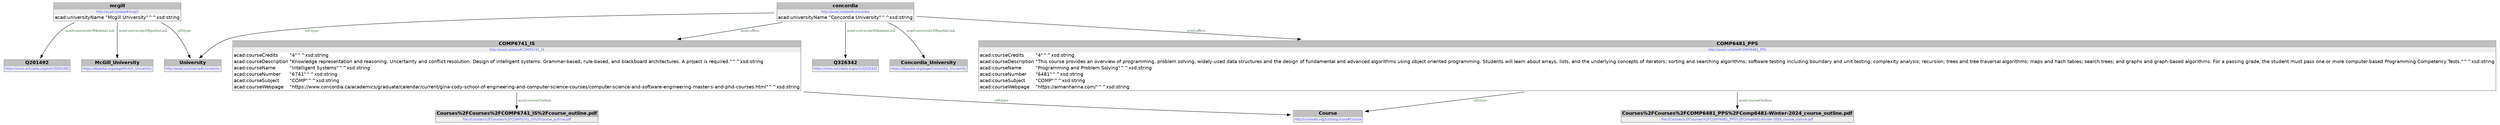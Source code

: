 digraph { 
 node [ fontname="DejaVu Sans" ] ; 
	node0 -> node1 [ color=BLACK, label=< <font point-size='10' color='#336633'>acad:universityDBpediaLink</font> > ] ;
	node2 -> node3 [ color=BLACK, label=< <font point-size='10' color='#336633'>acad:universityWikidataLink</font> > ] ;
	node2 -> node4 [ color=BLACK, label=< <font point-size='10' color='#336633'>rdf:type</font> > ] ;
	node6 -> node7 [ color=BLACK, label=< <font point-size='10' color='#336633'>rdf:type</font> > ] ;
	node0 -> node8 [ color=BLACK, label=< <font point-size='10' color='#336633'>acad:universityWikidataLink</font> > ] ;
	node5 -> node9 [ color=BLACK, label=< <font point-size='10' color='#336633'>acad:courseOutline</font> > ] ;
	node0 -> node6 [ color=BLACK, label=< <font point-size='10' color='#336633'>acad:offers</font> > ] ;
	node5 -> node7 [ color=BLACK, label=< <font point-size='10' color='#336633'>rdf:type</font> > ] ;
	node6 -> node10 [ color=BLACK, label=< <font point-size='10' color='#336633'>acad:courseOutline</font> > ] ;
	node0 -> node5 [ color=BLACK, label=< <font point-size='10' color='#336633'>acad:offers</font> > ] ;
	node0 -> node4 [ color=BLACK, label=< <font point-size='10' color='#336633'>rdf:type</font> > ] ;
	node2 -> node11 [ color=BLACK, label=< <font point-size='10' color='#336633'>acad:universityDBpediaLink</font> > ] ;
# http://acad.io/data#concordia node0
node0 [ shape=none, color=black label=< <table color='#666666' cellborder='0' cellspacing='0' border='1'><tr><td colspan='2' bgcolor='grey'><B>concordia</B></td></tr><tr><td href='http://acad.io/data#concordia' bgcolor='#eeeeee' colspan='2'><font point-size='10' color='#6666ff'>http://acad.io/data#concordia</font></td></tr><tr><td align='left'>acad:universityName</td><td align='left'>&quot;Concordia University&quot;^^xsd:string</td></tr></table> > ] 
# https://dbpedia.org/page/Concordia_University node1
node1 [ shape=none, color=black label=< <table color='#666666' cellborder='0' cellspacing='0' border='1'><tr><td colspan='2' bgcolor='grey'><B>Concordia_University</B></td></tr><tr><td href='https://dbpedia.org/page/Concordia_University' bgcolor='#eeeeee' colspan='2'><font point-size='10' color='#6666ff'>https://dbpedia.org/page/Concordia_University</font></td></tr></table> > ] 
# http://acad.io/data#mcgill node2
node2 [ shape=none, color=black label=< <table color='#666666' cellborder='0' cellspacing='0' border='1'><tr><td colspan='2' bgcolor='grey'><B>mcgill</B></td></tr><tr><td href='http://acad.io/data#mcgill' bgcolor='#eeeeee' colspan='2'><font point-size='10' color='#6666ff'>http://acad.io/data#mcgill</font></td></tr><tr><td align='left'>acad:universityName</td><td align='left'>&quot;Mcgill University&quot;^^xsd:string</td></tr></table> > ] 
# https://www.wikidata.org/wiki/Q201492 node3
node3 [ shape=none, color=black label=< <table color='#666666' cellborder='0' cellspacing='0' border='1'><tr><td colspan='2' bgcolor='grey'><B>Q201492</B></td></tr><tr><td href='https://www.wikidata.org/wiki/Q201492' bgcolor='#eeeeee' colspan='2'><font point-size='10' color='#6666ff'>https://www.wikidata.org/wiki/Q201492</font></td></tr></table> > ] 
# http://acad.io/schema#University node4
node4 [ shape=none, color=black label=< <table color='#666666' cellborder='0' cellspacing='0' border='1'><tr><td colspan='2' bgcolor='grey'><B>University</B></td></tr><tr><td href='http://acad.io/schema#University' bgcolor='#eeeeee' colspan='2'><font point-size='10' color='#6666ff'>http://acad.io/schema#University</font></td></tr></table> > ] 
# http://acad.io/data#COMP6741_IS node5
node5 [ shape=none, color=black label=< <table color='#666666' cellborder='0' cellspacing='0' border='1'><tr><td colspan='2' bgcolor='grey'><B>COMP6741_IS</B></td></tr><tr><td href='http://acad.io/data#COMP6741_IS' bgcolor='#eeeeee' colspan='2'><font point-size='10' color='#6666ff'>http://acad.io/data#COMP6741_IS</font></td></tr><tr><td align='left'>acad:courseCredits</td><td align='left'>&quot;4&quot;^^xsd:string</td></tr><tr><td align='left'>acad:courseDescription</td><td align='left'>&quot;Knowledge representation and reasoning. Uncertainty and conflict resolution. Design of intelligent systems. Grammar-based, rule-based, and blackboard architectures. A project is required.&quot;^^xsd:string</td></tr><tr><td align='left'>acad:courseName</td><td align='left'>&quot;Intelligent Systems&quot;^^xsd:string</td></tr><tr><td align='left'>acad:courseNumber</td><td align='left'>&quot;6741&quot;^^xsd:string</td></tr><tr><td align='left'>acad:courseSubject</td><td align='left'>&quot;COMP&quot;^^xsd:string</td></tr><tr><td align='left'>acad:courseWebpage</td><td align='left'>&quot;https://www.concordia.ca/academics/graduate/calendar/current/gina-cody-school-of-engineering-and-computer-science-courses/computer-science-and-software-engineering-master-s-and-phd-courses.html&quot;^^xsd:string</td></tr></table> > ] 
# http://acad.io/data#COMP6481_PPS node6
node6 [ shape=none, color=black label=< <table color='#666666' cellborder='0' cellspacing='0' border='1'><tr><td colspan='2' bgcolor='grey'><B>COMP6481_PPS</B></td></tr><tr><td href='http://acad.io/data#COMP6481_PPS' bgcolor='#eeeeee' colspan='2'><font point-size='10' color='#6666ff'>http://acad.io/data#COMP6481_PPS</font></td></tr><tr><td align='left'>acad:courseCredits</td><td align='left'>&quot;4&quot;^^xsd:string</td></tr><tr><td align='left'>acad:courseDescription</td><td align='left'>&quot;This course provides an overview of programming, problem solving, widely-used data structures and the design of fundamental and advanced algorithms using object oriented programming. Students will learn about arrays, lists, and the underlying concepts of iterators; sorting and searching algorithms; software testing including boundary and unit testing; complexity analysis; recursion; trees and tree traversal algorithms; maps and hash tables; search trees; and graphs and graph-based algorithms. For a passing grade, the student must pass one or more computer-based Programming Competency Tests.&quot;^^xsd:string</td></tr><tr><td align='left'>acad:courseName</td><td align='left'>&quot;Programming and Problem Solving&quot;^^xsd:string</td></tr><tr><td align='left'>acad:courseNumber</td><td align='left'>&quot;6481&quot;^^xsd:string</td></tr><tr><td align='left'>acad:courseSubject</td><td align='left'>&quot;COMP&quot;^^xsd:string</td></tr><tr><td align='left'>acad:courseWebpage</td><td align='left'>&quot;https://aimanhanna.com/&quot;^^xsd:string</td></tr></table> > ] 
# http://vivoweb.org/ontology/core#Course node7
node7 [ shape=none, color=black label=< <table color='#666666' cellborder='0' cellspacing='0' border='1'><tr><td colspan='2' bgcolor='grey'><B>Course</B></td></tr><tr><td href='http://vivoweb.org/ontology/core#Course' bgcolor='#eeeeee' colspan='2'><font point-size='10' color='#6666ff'>http://vivoweb.org/ontology/core#Course</font></td></tr></table> > ] 
# https://www.wikidata.org/wiki/Q326342 node8
node8 [ shape=none, color=black label=< <table color='#666666' cellborder='0' cellspacing='0' border='1'><tr><td colspan='2' bgcolor='grey'><B>Q326342</B></td></tr><tr><td href='https://www.wikidata.org/wiki/Q326342' bgcolor='#eeeeee' colspan='2'><font point-size='10' color='#6666ff'>https://www.wikidata.org/wiki/Q326342</font></td></tr></table> > ] 
# file://Courses%2FCourses%2FCOMP6741_IS%2Fcourse_outline.pdf node9
node9 [ shape=none, color=black label=< <table color='#666666' cellborder='0' cellspacing='0' border='1'><tr><td colspan='2' bgcolor='grey'><B>Courses%2FCourses%2FCOMP6741_IS%2Fcourse_outline.pdf</B></td></tr><tr><td href='file://Courses%2FCourses%2FCOMP6741_IS%2Fcourse_outline.pdf' bgcolor='#eeeeee' colspan='2'><font point-size='10' color='#6666ff'>file://Courses%2FCourses%2FCOMP6741_IS%2Fcourse_outline.pdf</font></td></tr></table> > ] 
# file://Courses%2FCourses%2FCOMP6481_PPS%2FComp6481-Winter-2024_course_outline.pdf node10
node10 [ shape=none, color=black label=< <table color='#666666' cellborder='0' cellspacing='0' border='1'><tr><td colspan='2' bgcolor='grey'><B>Courses%2FCourses%2FCOMP6481_PPS%2FComp6481-Winter-2024_course_outline.pdf</B></td></tr><tr><td href='file://Courses%2FCourses%2FCOMP6481_PPS%2FComp6481-Winter-2024_course_outline.pdf' bgcolor='#eeeeee' colspan='2'><font point-size='10' color='#6666ff'>file://Courses%2FCourses%2FCOMP6481_PPS%2FComp6481-Winter-2024_course_outline.pdf</font></td></tr></table> > ] 
# https://dbpedia.org/page/McGill_University node11
node11 [ shape=none, color=black label=< <table color='#666666' cellborder='0' cellspacing='0' border='1'><tr><td colspan='2' bgcolor='grey'><B>McGill_University</B></td></tr><tr><td href='https://dbpedia.org/page/McGill_University' bgcolor='#eeeeee' colspan='2'><font point-size='10' color='#6666ff'>https://dbpedia.org/page/McGill_University</font></td></tr></table> > ] 
}
